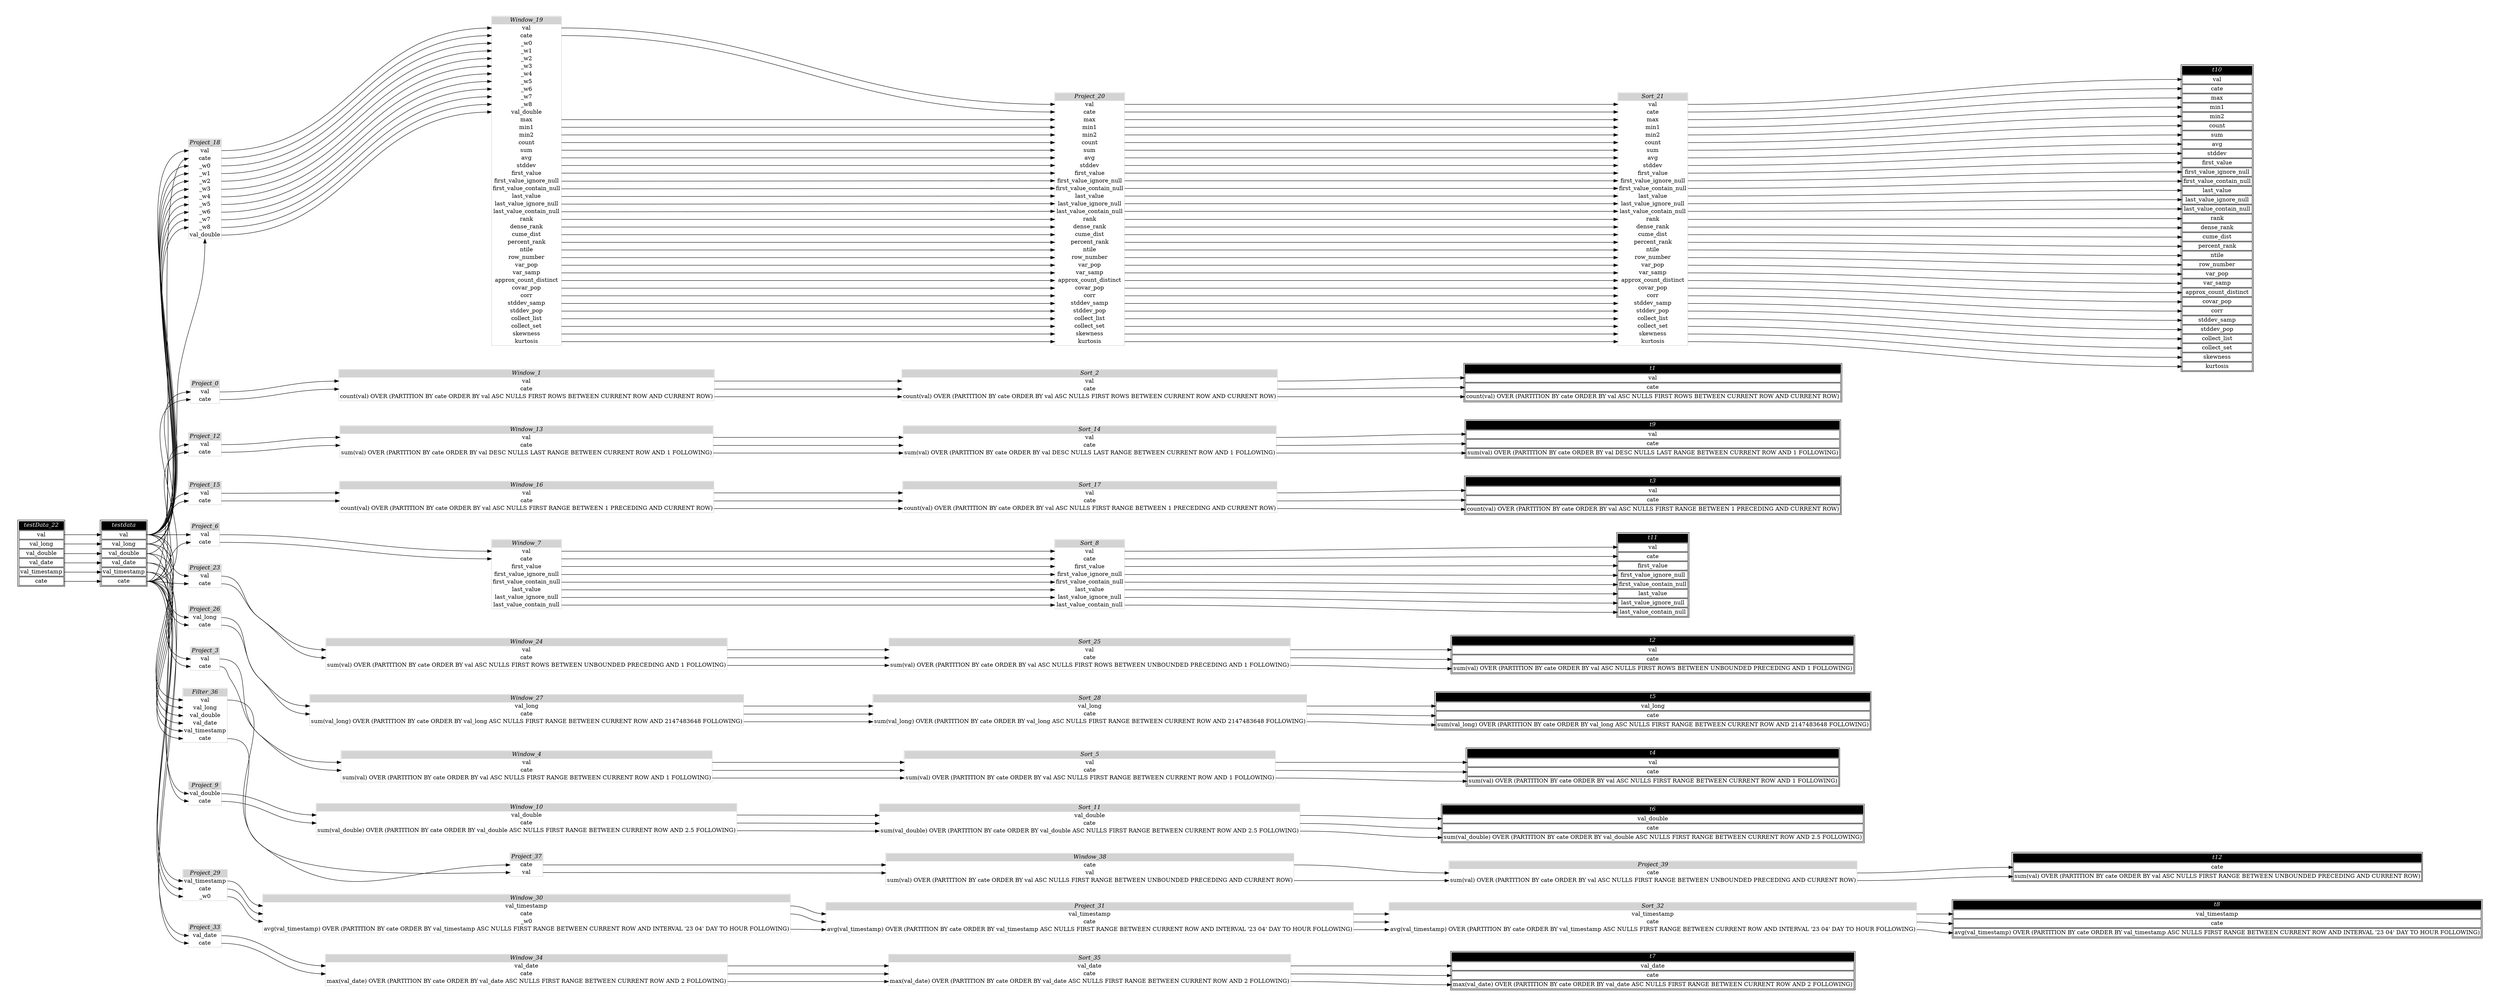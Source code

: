 // Automatically generated by SQLFlowTestSuite


digraph {
  graph [pad="0.5" nodesep="0.5" ranksep="1" fontname="Helvetica" rankdir=LR];
  node [shape=plaintext]

  
"Filter_36" [label=<
<table color="lightgray" border="1" cellborder="0" cellspacing="0">
  <tr><td bgcolor="lightgray" port="nodeName"><i>Filter_36</i></td></tr>
  <tr><td port="0">val</td></tr>
<tr><td port="1">val_long</td></tr>
<tr><td port="2">val_double</td></tr>
<tr><td port="3">val_date</td></tr>
<tr><td port="4">val_timestamp</td></tr>
<tr><td port="5">cate</td></tr>
</table>>];
     

"Project_0" [label=<
<table color="lightgray" border="1" cellborder="0" cellspacing="0">
  <tr><td bgcolor="lightgray" port="nodeName"><i>Project_0</i></td></tr>
  <tr><td port="0">val</td></tr>
<tr><td port="1">cate</td></tr>
</table>>];
     

"Project_12" [label=<
<table color="lightgray" border="1" cellborder="0" cellspacing="0">
  <tr><td bgcolor="lightgray" port="nodeName"><i>Project_12</i></td></tr>
  <tr><td port="0">val</td></tr>
<tr><td port="1">cate</td></tr>
</table>>];
     

"Project_15" [label=<
<table color="lightgray" border="1" cellborder="0" cellspacing="0">
  <tr><td bgcolor="lightgray" port="nodeName"><i>Project_15</i></td></tr>
  <tr><td port="0">val</td></tr>
<tr><td port="1">cate</td></tr>
</table>>];
     

"Project_18" [label=<
<table color="lightgray" border="1" cellborder="0" cellspacing="0">
  <tr><td bgcolor="lightgray" port="nodeName"><i>Project_18</i></td></tr>
  <tr><td port="0">val</td></tr>
<tr><td port="1">cate</td></tr>
<tr><td port="2">_w0</td></tr>
<tr><td port="3">_w1</td></tr>
<tr><td port="4">_w2</td></tr>
<tr><td port="5">_w3</td></tr>
<tr><td port="6">_w4</td></tr>
<tr><td port="7">_w5</td></tr>
<tr><td port="8">_w6</td></tr>
<tr><td port="9">_w7</td></tr>
<tr><td port="10">_w8</td></tr>
<tr><td port="11">val_double</td></tr>
</table>>];
     

"Project_20" [label=<
<table color="lightgray" border="1" cellborder="0" cellspacing="0">
  <tr><td bgcolor="lightgray" port="nodeName"><i>Project_20</i></td></tr>
  <tr><td port="0">val</td></tr>
<tr><td port="1">cate</td></tr>
<tr><td port="2">max</td></tr>
<tr><td port="3">min1</td></tr>
<tr><td port="4">min2</td></tr>
<tr><td port="5">count</td></tr>
<tr><td port="6">sum</td></tr>
<tr><td port="7">avg</td></tr>
<tr><td port="8">stddev</td></tr>
<tr><td port="9">first_value</td></tr>
<tr><td port="10">first_value_ignore_null</td></tr>
<tr><td port="11">first_value_contain_null</td></tr>
<tr><td port="12">last_value</td></tr>
<tr><td port="13">last_value_ignore_null</td></tr>
<tr><td port="14">last_value_contain_null</td></tr>
<tr><td port="15">rank</td></tr>
<tr><td port="16">dense_rank</td></tr>
<tr><td port="17">cume_dist</td></tr>
<tr><td port="18">percent_rank</td></tr>
<tr><td port="19">ntile</td></tr>
<tr><td port="20">row_number</td></tr>
<tr><td port="21">var_pop</td></tr>
<tr><td port="22">var_samp</td></tr>
<tr><td port="23">approx_count_distinct</td></tr>
<tr><td port="24">covar_pop</td></tr>
<tr><td port="25">corr</td></tr>
<tr><td port="26">stddev_samp</td></tr>
<tr><td port="27">stddev_pop</td></tr>
<tr><td port="28">collect_list</td></tr>
<tr><td port="29">collect_set</td></tr>
<tr><td port="30">skewness</td></tr>
<tr><td port="31">kurtosis</td></tr>
</table>>];
     

"Project_23" [label=<
<table color="lightgray" border="1" cellborder="0" cellspacing="0">
  <tr><td bgcolor="lightgray" port="nodeName"><i>Project_23</i></td></tr>
  <tr><td port="0">val</td></tr>
<tr><td port="1">cate</td></tr>
</table>>];
     

"Project_26" [label=<
<table color="lightgray" border="1" cellborder="0" cellspacing="0">
  <tr><td bgcolor="lightgray" port="nodeName"><i>Project_26</i></td></tr>
  <tr><td port="0">val_long</td></tr>
<tr><td port="1">cate</td></tr>
</table>>];
     

"Project_29" [label=<
<table color="lightgray" border="1" cellborder="0" cellspacing="0">
  <tr><td bgcolor="lightgray" port="nodeName"><i>Project_29</i></td></tr>
  <tr><td port="0">val_timestamp</td></tr>
<tr><td port="1">cate</td></tr>
<tr><td port="2">_w0</td></tr>
</table>>];
     

"Project_3" [label=<
<table color="lightgray" border="1" cellborder="0" cellspacing="0">
  <tr><td bgcolor="lightgray" port="nodeName"><i>Project_3</i></td></tr>
  <tr><td port="0">val</td></tr>
<tr><td port="1">cate</td></tr>
</table>>];
     

"Project_31" [label=<
<table color="lightgray" border="1" cellborder="0" cellspacing="0">
  <tr><td bgcolor="lightgray" port="nodeName"><i>Project_31</i></td></tr>
  <tr><td port="0">val_timestamp</td></tr>
<tr><td port="1">cate</td></tr>
<tr><td port="2">avg(val_timestamp) OVER (PARTITION BY cate ORDER BY val_timestamp ASC NULLS FIRST RANGE BETWEEN CURRENT ROW AND INTERVAL '23 04' DAY TO HOUR FOLLOWING)</td></tr>
</table>>];
     

"Project_33" [label=<
<table color="lightgray" border="1" cellborder="0" cellspacing="0">
  <tr><td bgcolor="lightgray" port="nodeName"><i>Project_33</i></td></tr>
  <tr><td port="0">val_date</td></tr>
<tr><td port="1">cate</td></tr>
</table>>];
     

"Project_37" [label=<
<table color="lightgray" border="1" cellborder="0" cellspacing="0">
  <tr><td bgcolor="lightgray" port="nodeName"><i>Project_37</i></td></tr>
  <tr><td port="0">cate</td></tr>
<tr><td port="1">val</td></tr>
</table>>];
     

"Project_39" [label=<
<table color="lightgray" border="1" cellborder="0" cellspacing="0">
  <tr><td bgcolor="lightgray" port="nodeName"><i>Project_39</i></td></tr>
  <tr><td port="0">cate</td></tr>
<tr><td port="1">sum(val) OVER (PARTITION BY cate ORDER BY val ASC NULLS FIRST RANGE BETWEEN UNBOUNDED PRECEDING AND CURRENT ROW)</td></tr>
</table>>];
     

"Project_6" [label=<
<table color="lightgray" border="1" cellborder="0" cellspacing="0">
  <tr><td bgcolor="lightgray" port="nodeName"><i>Project_6</i></td></tr>
  <tr><td port="0">val</td></tr>
<tr><td port="1">cate</td></tr>
</table>>];
     

"Project_9" [label=<
<table color="lightgray" border="1" cellborder="0" cellspacing="0">
  <tr><td bgcolor="lightgray" port="nodeName"><i>Project_9</i></td></tr>
  <tr><td port="0">val_double</td></tr>
<tr><td port="1">cate</td></tr>
</table>>];
     

"Sort_11" [label=<
<table color="lightgray" border="1" cellborder="0" cellspacing="0">
  <tr><td bgcolor="lightgray" port="nodeName"><i>Sort_11</i></td></tr>
  <tr><td port="0">val_double</td></tr>
<tr><td port="1">cate</td></tr>
<tr><td port="2">sum(val_double) OVER (PARTITION BY cate ORDER BY val_double ASC NULLS FIRST RANGE BETWEEN CURRENT ROW AND 2.5 FOLLOWING)</td></tr>
</table>>];
     

"Sort_14" [label=<
<table color="lightgray" border="1" cellborder="0" cellspacing="0">
  <tr><td bgcolor="lightgray" port="nodeName"><i>Sort_14</i></td></tr>
  <tr><td port="0">val</td></tr>
<tr><td port="1">cate</td></tr>
<tr><td port="2">sum(val) OVER (PARTITION BY cate ORDER BY val DESC NULLS LAST RANGE BETWEEN CURRENT ROW AND 1 FOLLOWING)</td></tr>
</table>>];
     

"Sort_17" [label=<
<table color="lightgray" border="1" cellborder="0" cellspacing="0">
  <tr><td bgcolor="lightgray" port="nodeName"><i>Sort_17</i></td></tr>
  <tr><td port="0">val</td></tr>
<tr><td port="1">cate</td></tr>
<tr><td port="2">count(val) OVER (PARTITION BY cate ORDER BY val ASC NULLS FIRST RANGE BETWEEN 1 PRECEDING AND CURRENT ROW)</td></tr>
</table>>];
     

"Sort_2" [label=<
<table color="lightgray" border="1" cellborder="0" cellspacing="0">
  <tr><td bgcolor="lightgray" port="nodeName"><i>Sort_2</i></td></tr>
  <tr><td port="0">val</td></tr>
<tr><td port="1">cate</td></tr>
<tr><td port="2">count(val) OVER (PARTITION BY cate ORDER BY val ASC NULLS FIRST ROWS BETWEEN CURRENT ROW AND CURRENT ROW)</td></tr>
</table>>];
     

"Sort_21" [label=<
<table color="lightgray" border="1" cellborder="0" cellspacing="0">
  <tr><td bgcolor="lightgray" port="nodeName"><i>Sort_21</i></td></tr>
  <tr><td port="0">val</td></tr>
<tr><td port="1">cate</td></tr>
<tr><td port="2">max</td></tr>
<tr><td port="3">min1</td></tr>
<tr><td port="4">min2</td></tr>
<tr><td port="5">count</td></tr>
<tr><td port="6">sum</td></tr>
<tr><td port="7">avg</td></tr>
<tr><td port="8">stddev</td></tr>
<tr><td port="9">first_value</td></tr>
<tr><td port="10">first_value_ignore_null</td></tr>
<tr><td port="11">first_value_contain_null</td></tr>
<tr><td port="12">last_value</td></tr>
<tr><td port="13">last_value_ignore_null</td></tr>
<tr><td port="14">last_value_contain_null</td></tr>
<tr><td port="15">rank</td></tr>
<tr><td port="16">dense_rank</td></tr>
<tr><td port="17">cume_dist</td></tr>
<tr><td port="18">percent_rank</td></tr>
<tr><td port="19">ntile</td></tr>
<tr><td port="20">row_number</td></tr>
<tr><td port="21">var_pop</td></tr>
<tr><td port="22">var_samp</td></tr>
<tr><td port="23">approx_count_distinct</td></tr>
<tr><td port="24">covar_pop</td></tr>
<tr><td port="25">corr</td></tr>
<tr><td port="26">stddev_samp</td></tr>
<tr><td port="27">stddev_pop</td></tr>
<tr><td port="28">collect_list</td></tr>
<tr><td port="29">collect_set</td></tr>
<tr><td port="30">skewness</td></tr>
<tr><td port="31">kurtosis</td></tr>
</table>>];
     

"Sort_25" [label=<
<table color="lightgray" border="1" cellborder="0" cellspacing="0">
  <tr><td bgcolor="lightgray" port="nodeName"><i>Sort_25</i></td></tr>
  <tr><td port="0">val</td></tr>
<tr><td port="1">cate</td></tr>
<tr><td port="2">sum(val) OVER (PARTITION BY cate ORDER BY val ASC NULLS FIRST ROWS BETWEEN UNBOUNDED PRECEDING AND 1 FOLLOWING)</td></tr>
</table>>];
     

"Sort_28" [label=<
<table color="lightgray" border="1" cellborder="0" cellspacing="0">
  <tr><td bgcolor="lightgray" port="nodeName"><i>Sort_28</i></td></tr>
  <tr><td port="0">val_long</td></tr>
<tr><td port="1">cate</td></tr>
<tr><td port="2">sum(val_long) OVER (PARTITION BY cate ORDER BY val_long ASC NULLS FIRST RANGE BETWEEN CURRENT ROW AND 2147483648 FOLLOWING)</td></tr>
</table>>];
     

"Sort_32" [label=<
<table color="lightgray" border="1" cellborder="0" cellspacing="0">
  <tr><td bgcolor="lightgray" port="nodeName"><i>Sort_32</i></td></tr>
  <tr><td port="0">val_timestamp</td></tr>
<tr><td port="1">cate</td></tr>
<tr><td port="2">avg(val_timestamp) OVER (PARTITION BY cate ORDER BY val_timestamp ASC NULLS FIRST RANGE BETWEEN CURRENT ROW AND INTERVAL '23 04' DAY TO HOUR FOLLOWING)</td></tr>
</table>>];
     

"Sort_35" [label=<
<table color="lightgray" border="1" cellborder="0" cellspacing="0">
  <tr><td bgcolor="lightgray" port="nodeName"><i>Sort_35</i></td></tr>
  <tr><td port="0">val_date</td></tr>
<tr><td port="1">cate</td></tr>
<tr><td port="2">max(val_date) OVER (PARTITION BY cate ORDER BY val_date ASC NULLS FIRST RANGE BETWEEN CURRENT ROW AND 2 FOLLOWING)</td></tr>
</table>>];
     

"Sort_5" [label=<
<table color="lightgray" border="1" cellborder="0" cellspacing="0">
  <tr><td bgcolor="lightgray" port="nodeName"><i>Sort_5</i></td></tr>
  <tr><td port="0">val</td></tr>
<tr><td port="1">cate</td></tr>
<tr><td port="2">sum(val) OVER (PARTITION BY cate ORDER BY val ASC NULLS FIRST RANGE BETWEEN CURRENT ROW AND 1 FOLLOWING)</td></tr>
</table>>];
     

"Sort_8" [label=<
<table color="lightgray" border="1" cellborder="0" cellspacing="0">
  <tr><td bgcolor="lightgray" port="nodeName"><i>Sort_8</i></td></tr>
  <tr><td port="0">val</td></tr>
<tr><td port="1">cate</td></tr>
<tr><td port="2">first_value</td></tr>
<tr><td port="3">first_value_ignore_null</td></tr>
<tr><td port="4">first_value_contain_null</td></tr>
<tr><td port="5">last_value</td></tr>
<tr><td port="6">last_value_ignore_null</td></tr>
<tr><td port="7">last_value_contain_null</td></tr>
</table>>];
     

"Window_1" [label=<
<table color="lightgray" border="1" cellborder="0" cellspacing="0">
  <tr><td bgcolor="lightgray" port="nodeName"><i>Window_1</i></td></tr>
  <tr><td port="0">val</td></tr>
<tr><td port="1">cate</td></tr>
<tr><td port="2">count(val) OVER (PARTITION BY cate ORDER BY val ASC NULLS FIRST ROWS BETWEEN CURRENT ROW AND CURRENT ROW)</td></tr>
</table>>];
     

"Window_10" [label=<
<table color="lightgray" border="1" cellborder="0" cellspacing="0">
  <tr><td bgcolor="lightgray" port="nodeName"><i>Window_10</i></td></tr>
  <tr><td port="0">val_double</td></tr>
<tr><td port="1">cate</td></tr>
<tr><td port="2">sum(val_double) OVER (PARTITION BY cate ORDER BY val_double ASC NULLS FIRST RANGE BETWEEN CURRENT ROW AND 2.5 FOLLOWING)</td></tr>
</table>>];
     

"Window_13" [label=<
<table color="lightgray" border="1" cellborder="0" cellspacing="0">
  <tr><td bgcolor="lightgray" port="nodeName"><i>Window_13</i></td></tr>
  <tr><td port="0">val</td></tr>
<tr><td port="1">cate</td></tr>
<tr><td port="2">sum(val) OVER (PARTITION BY cate ORDER BY val DESC NULLS LAST RANGE BETWEEN CURRENT ROW AND 1 FOLLOWING)</td></tr>
</table>>];
     

"Window_16" [label=<
<table color="lightgray" border="1" cellborder="0" cellspacing="0">
  <tr><td bgcolor="lightgray" port="nodeName"><i>Window_16</i></td></tr>
  <tr><td port="0">val</td></tr>
<tr><td port="1">cate</td></tr>
<tr><td port="2">count(val) OVER (PARTITION BY cate ORDER BY val ASC NULLS FIRST RANGE BETWEEN 1 PRECEDING AND CURRENT ROW)</td></tr>
</table>>];
     

"Window_19" [label=<
<table color="lightgray" border="1" cellborder="0" cellspacing="0">
  <tr><td bgcolor="lightgray" port="nodeName"><i>Window_19</i></td></tr>
  <tr><td port="0">val</td></tr>
<tr><td port="1">cate</td></tr>
<tr><td port="2">_w0</td></tr>
<tr><td port="3">_w1</td></tr>
<tr><td port="4">_w2</td></tr>
<tr><td port="5">_w3</td></tr>
<tr><td port="6">_w4</td></tr>
<tr><td port="7">_w5</td></tr>
<tr><td port="8">_w6</td></tr>
<tr><td port="9">_w7</td></tr>
<tr><td port="10">_w8</td></tr>
<tr><td port="11">val_double</td></tr>
<tr><td port="12">max</td></tr>
<tr><td port="13">min1</td></tr>
<tr><td port="14">min2</td></tr>
<tr><td port="15">count</td></tr>
<tr><td port="16">sum</td></tr>
<tr><td port="17">avg</td></tr>
<tr><td port="18">stddev</td></tr>
<tr><td port="19">first_value</td></tr>
<tr><td port="20">first_value_ignore_null</td></tr>
<tr><td port="21">first_value_contain_null</td></tr>
<tr><td port="22">last_value</td></tr>
<tr><td port="23">last_value_ignore_null</td></tr>
<tr><td port="24">last_value_contain_null</td></tr>
<tr><td port="25">rank</td></tr>
<tr><td port="26">dense_rank</td></tr>
<tr><td port="27">cume_dist</td></tr>
<tr><td port="28">percent_rank</td></tr>
<tr><td port="29">ntile</td></tr>
<tr><td port="30">row_number</td></tr>
<tr><td port="31">var_pop</td></tr>
<tr><td port="32">var_samp</td></tr>
<tr><td port="33">approx_count_distinct</td></tr>
<tr><td port="34">covar_pop</td></tr>
<tr><td port="35">corr</td></tr>
<tr><td port="36">stddev_samp</td></tr>
<tr><td port="37">stddev_pop</td></tr>
<tr><td port="38">collect_list</td></tr>
<tr><td port="39">collect_set</td></tr>
<tr><td port="40">skewness</td></tr>
<tr><td port="41">kurtosis</td></tr>
</table>>];
     

"Window_24" [label=<
<table color="lightgray" border="1" cellborder="0" cellspacing="0">
  <tr><td bgcolor="lightgray" port="nodeName"><i>Window_24</i></td></tr>
  <tr><td port="0">val</td></tr>
<tr><td port="1">cate</td></tr>
<tr><td port="2">sum(val) OVER (PARTITION BY cate ORDER BY val ASC NULLS FIRST ROWS BETWEEN UNBOUNDED PRECEDING AND 1 FOLLOWING)</td></tr>
</table>>];
     

"Window_27" [label=<
<table color="lightgray" border="1" cellborder="0" cellspacing="0">
  <tr><td bgcolor="lightgray" port="nodeName"><i>Window_27</i></td></tr>
  <tr><td port="0">val_long</td></tr>
<tr><td port="1">cate</td></tr>
<tr><td port="2">sum(val_long) OVER (PARTITION BY cate ORDER BY val_long ASC NULLS FIRST RANGE BETWEEN CURRENT ROW AND 2147483648 FOLLOWING)</td></tr>
</table>>];
     

"Window_30" [label=<
<table color="lightgray" border="1" cellborder="0" cellspacing="0">
  <tr><td bgcolor="lightgray" port="nodeName"><i>Window_30</i></td></tr>
  <tr><td port="0">val_timestamp</td></tr>
<tr><td port="1">cate</td></tr>
<tr><td port="2">_w0</td></tr>
<tr><td port="3">avg(val_timestamp) OVER (PARTITION BY cate ORDER BY val_timestamp ASC NULLS FIRST RANGE BETWEEN CURRENT ROW AND INTERVAL '23 04' DAY TO HOUR FOLLOWING)</td></tr>
</table>>];
     

"Window_34" [label=<
<table color="lightgray" border="1" cellborder="0" cellspacing="0">
  <tr><td bgcolor="lightgray" port="nodeName"><i>Window_34</i></td></tr>
  <tr><td port="0">val_date</td></tr>
<tr><td port="1">cate</td></tr>
<tr><td port="2">max(val_date) OVER (PARTITION BY cate ORDER BY val_date ASC NULLS FIRST RANGE BETWEEN CURRENT ROW AND 2 FOLLOWING)</td></tr>
</table>>];
     

"Window_38" [label=<
<table color="lightgray" border="1" cellborder="0" cellspacing="0">
  <tr><td bgcolor="lightgray" port="nodeName"><i>Window_38</i></td></tr>
  <tr><td port="0">cate</td></tr>
<tr><td port="1">val</td></tr>
<tr><td port="2">sum(val) OVER (PARTITION BY cate ORDER BY val ASC NULLS FIRST RANGE BETWEEN UNBOUNDED PRECEDING AND CURRENT ROW)</td></tr>
</table>>];
     

"Window_4" [label=<
<table color="lightgray" border="1" cellborder="0" cellspacing="0">
  <tr><td bgcolor="lightgray" port="nodeName"><i>Window_4</i></td></tr>
  <tr><td port="0">val</td></tr>
<tr><td port="1">cate</td></tr>
<tr><td port="2">sum(val) OVER (PARTITION BY cate ORDER BY val ASC NULLS FIRST RANGE BETWEEN CURRENT ROW AND 1 FOLLOWING)</td></tr>
</table>>];
     

"Window_7" [label=<
<table color="lightgray" border="1" cellborder="0" cellspacing="0">
  <tr><td bgcolor="lightgray" port="nodeName"><i>Window_7</i></td></tr>
  <tr><td port="0">val</td></tr>
<tr><td port="1">cate</td></tr>
<tr><td port="2">first_value</td></tr>
<tr><td port="3">first_value_ignore_null</td></tr>
<tr><td port="4">first_value_contain_null</td></tr>
<tr><td port="5">last_value</td></tr>
<tr><td port="6">last_value_ignore_null</td></tr>
<tr><td port="7">last_value_contain_null</td></tr>
</table>>];
     

"t1" [color="black" label=<
<table>
  <tr><td bgcolor="black" port="nodeName"><i><font color="white">t1</font></i></td></tr>
  <tr><td port="0">val</td></tr>
<tr><td port="1">cate</td></tr>
<tr><td port="2">count(val) OVER (PARTITION BY cate ORDER BY val ASC NULLS FIRST ROWS BETWEEN CURRENT ROW AND CURRENT ROW)</td></tr>
</table>>];
     

"t10" [color="black" label=<
<table>
  <tr><td bgcolor="black" port="nodeName"><i><font color="white">t10</font></i></td></tr>
  <tr><td port="0">val</td></tr>
<tr><td port="1">cate</td></tr>
<tr><td port="2">max</td></tr>
<tr><td port="3">min1</td></tr>
<tr><td port="4">min2</td></tr>
<tr><td port="5">count</td></tr>
<tr><td port="6">sum</td></tr>
<tr><td port="7">avg</td></tr>
<tr><td port="8">stddev</td></tr>
<tr><td port="9">first_value</td></tr>
<tr><td port="10">first_value_ignore_null</td></tr>
<tr><td port="11">first_value_contain_null</td></tr>
<tr><td port="12">last_value</td></tr>
<tr><td port="13">last_value_ignore_null</td></tr>
<tr><td port="14">last_value_contain_null</td></tr>
<tr><td port="15">rank</td></tr>
<tr><td port="16">dense_rank</td></tr>
<tr><td port="17">cume_dist</td></tr>
<tr><td port="18">percent_rank</td></tr>
<tr><td port="19">ntile</td></tr>
<tr><td port="20">row_number</td></tr>
<tr><td port="21">var_pop</td></tr>
<tr><td port="22">var_samp</td></tr>
<tr><td port="23">approx_count_distinct</td></tr>
<tr><td port="24">covar_pop</td></tr>
<tr><td port="25">corr</td></tr>
<tr><td port="26">stddev_samp</td></tr>
<tr><td port="27">stddev_pop</td></tr>
<tr><td port="28">collect_list</td></tr>
<tr><td port="29">collect_set</td></tr>
<tr><td port="30">skewness</td></tr>
<tr><td port="31">kurtosis</td></tr>
</table>>];
     

"t11" [color="black" label=<
<table>
  <tr><td bgcolor="black" port="nodeName"><i><font color="white">t11</font></i></td></tr>
  <tr><td port="0">val</td></tr>
<tr><td port="1">cate</td></tr>
<tr><td port="2">first_value</td></tr>
<tr><td port="3">first_value_ignore_null</td></tr>
<tr><td port="4">first_value_contain_null</td></tr>
<tr><td port="5">last_value</td></tr>
<tr><td port="6">last_value_ignore_null</td></tr>
<tr><td port="7">last_value_contain_null</td></tr>
</table>>];
     

"t12" [color="black" label=<
<table>
  <tr><td bgcolor="black" port="nodeName"><i><font color="white">t12</font></i></td></tr>
  <tr><td port="0">cate</td></tr>
<tr><td port="1">sum(val) OVER (PARTITION BY cate ORDER BY val ASC NULLS FIRST RANGE BETWEEN UNBOUNDED PRECEDING AND CURRENT ROW)</td></tr>
</table>>];
     

"t2" [color="black" label=<
<table>
  <tr><td bgcolor="black" port="nodeName"><i><font color="white">t2</font></i></td></tr>
  <tr><td port="0">val</td></tr>
<tr><td port="1">cate</td></tr>
<tr><td port="2">sum(val) OVER (PARTITION BY cate ORDER BY val ASC NULLS FIRST ROWS BETWEEN UNBOUNDED PRECEDING AND 1 FOLLOWING)</td></tr>
</table>>];
     

"t3" [color="black" label=<
<table>
  <tr><td bgcolor="black" port="nodeName"><i><font color="white">t3</font></i></td></tr>
  <tr><td port="0">val</td></tr>
<tr><td port="1">cate</td></tr>
<tr><td port="2">count(val) OVER (PARTITION BY cate ORDER BY val ASC NULLS FIRST RANGE BETWEEN 1 PRECEDING AND CURRENT ROW)</td></tr>
</table>>];
     

"t4" [color="black" label=<
<table>
  <tr><td bgcolor="black" port="nodeName"><i><font color="white">t4</font></i></td></tr>
  <tr><td port="0">val</td></tr>
<tr><td port="1">cate</td></tr>
<tr><td port="2">sum(val) OVER (PARTITION BY cate ORDER BY val ASC NULLS FIRST RANGE BETWEEN CURRENT ROW AND 1 FOLLOWING)</td></tr>
</table>>];
     

"t5" [color="black" label=<
<table>
  <tr><td bgcolor="black" port="nodeName"><i><font color="white">t5</font></i></td></tr>
  <tr><td port="0">val_long</td></tr>
<tr><td port="1">cate</td></tr>
<tr><td port="2">sum(val_long) OVER (PARTITION BY cate ORDER BY val_long ASC NULLS FIRST RANGE BETWEEN CURRENT ROW AND 2147483648 FOLLOWING)</td></tr>
</table>>];
     

"t6" [color="black" label=<
<table>
  <tr><td bgcolor="black" port="nodeName"><i><font color="white">t6</font></i></td></tr>
  <tr><td port="0">val_double</td></tr>
<tr><td port="1">cate</td></tr>
<tr><td port="2">sum(val_double) OVER (PARTITION BY cate ORDER BY val_double ASC NULLS FIRST RANGE BETWEEN CURRENT ROW AND 2.5 FOLLOWING)</td></tr>
</table>>];
     

"t7" [color="black" label=<
<table>
  <tr><td bgcolor="black" port="nodeName"><i><font color="white">t7</font></i></td></tr>
  <tr><td port="0">val_date</td></tr>
<tr><td port="1">cate</td></tr>
<tr><td port="2">max(val_date) OVER (PARTITION BY cate ORDER BY val_date ASC NULLS FIRST RANGE BETWEEN CURRENT ROW AND 2 FOLLOWING)</td></tr>
</table>>];
     

"t8" [color="black" label=<
<table>
  <tr><td bgcolor="black" port="nodeName"><i><font color="white">t8</font></i></td></tr>
  <tr><td port="0">val_timestamp</td></tr>
<tr><td port="1">cate</td></tr>
<tr><td port="2">avg(val_timestamp) OVER (PARTITION BY cate ORDER BY val_timestamp ASC NULLS FIRST RANGE BETWEEN CURRENT ROW AND INTERVAL '23 04' DAY TO HOUR FOLLOWING)</td></tr>
</table>>];
     

"t9" [color="black" label=<
<table>
  <tr><td bgcolor="black" port="nodeName"><i><font color="white">t9</font></i></td></tr>
  <tr><td port="0">val</td></tr>
<tr><td port="1">cate</td></tr>
<tr><td port="2">sum(val) OVER (PARTITION BY cate ORDER BY val DESC NULLS LAST RANGE BETWEEN CURRENT ROW AND 1 FOLLOWING)</td></tr>
</table>>];
     

"testData_22" [color="black" label=<
<table>
  <tr><td bgcolor="black" port="nodeName"><i><font color="white">testData_22</font></i></td></tr>
  <tr><td port="0">val</td></tr>
<tr><td port="1">val_long</td></tr>
<tr><td port="2">val_double</td></tr>
<tr><td port="3">val_date</td></tr>
<tr><td port="4">val_timestamp</td></tr>
<tr><td port="5">cate</td></tr>
</table>>];
     

"testdata" [color="black" label=<
<table>
  <tr><td bgcolor="black" port="nodeName"><i><font color="white">testdata</font></i></td></tr>
  <tr><td port="0">val</td></tr>
<tr><td port="1">val_long</td></tr>
<tr><td port="2">val_double</td></tr>
<tr><td port="3">val_date</td></tr>
<tr><td port="4">val_timestamp</td></tr>
<tr><td port="5">cate</td></tr>
</table>>];
     
  "Filter_36":0 -> "Project_37":1;
"Filter_36":5 -> "Project_37":0;
"Project_0":0 -> "Window_1":0;
"Project_0":1 -> "Window_1":1;
"Project_12":0 -> "Window_13":0;
"Project_12":1 -> "Window_13":1;
"Project_15":0 -> "Window_16":0;
"Project_15":1 -> "Window_16":1;
"Project_18":0 -> "Window_19":0;
"Project_18":1 -> "Window_19":1;
"Project_18":10 -> "Window_19":10;
"Project_18":11 -> "Window_19":11;
"Project_18":2 -> "Window_19":2;
"Project_18":3 -> "Window_19":3;
"Project_18":4 -> "Window_19":4;
"Project_18":5 -> "Window_19":5;
"Project_18":6 -> "Window_19":6;
"Project_18":7 -> "Window_19":7;
"Project_18":8 -> "Window_19":8;
"Project_18":9 -> "Window_19":9;
"Project_20":0 -> "Sort_21":0;
"Project_20":1 -> "Sort_21":1;
"Project_20":10 -> "Sort_21":10;
"Project_20":11 -> "Sort_21":11;
"Project_20":12 -> "Sort_21":12;
"Project_20":13 -> "Sort_21":13;
"Project_20":14 -> "Sort_21":14;
"Project_20":15 -> "Sort_21":15;
"Project_20":16 -> "Sort_21":16;
"Project_20":17 -> "Sort_21":17;
"Project_20":18 -> "Sort_21":18;
"Project_20":19 -> "Sort_21":19;
"Project_20":2 -> "Sort_21":2;
"Project_20":20 -> "Sort_21":20;
"Project_20":21 -> "Sort_21":21;
"Project_20":22 -> "Sort_21":22;
"Project_20":23 -> "Sort_21":23;
"Project_20":24 -> "Sort_21":24;
"Project_20":25 -> "Sort_21":25;
"Project_20":26 -> "Sort_21":26;
"Project_20":27 -> "Sort_21":27;
"Project_20":28 -> "Sort_21":28;
"Project_20":29 -> "Sort_21":29;
"Project_20":3 -> "Sort_21":3;
"Project_20":30 -> "Sort_21":30;
"Project_20":31 -> "Sort_21":31;
"Project_20":4 -> "Sort_21":4;
"Project_20":5 -> "Sort_21":5;
"Project_20":6 -> "Sort_21":6;
"Project_20":7 -> "Sort_21":7;
"Project_20":8 -> "Sort_21":8;
"Project_20":9 -> "Sort_21":9;
"Project_23":0 -> "Window_24":0;
"Project_23":1 -> "Window_24":1;
"Project_26":0 -> "Window_27":0;
"Project_26":1 -> "Window_27":1;
"Project_29":0 -> "Window_30":0;
"Project_29":1 -> "Window_30":1;
"Project_29":2 -> "Window_30":2;
"Project_3":0 -> "Window_4":0;
"Project_3":1 -> "Window_4":1;
"Project_31":0 -> "Sort_32":0;
"Project_31":1 -> "Sort_32":1;
"Project_31":2 -> "Sort_32":2;
"Project_33":0 -> "Window_34":0;
"Project_33":1 -> "Window_34":1;
"Project_37":0 -> "Window_38":0;
"Project_37":1 -> "Window_38":1;
"Project_39":0 -> "t12":0;
"Project_39":1 -> "t12":1;
"Project_6":0 -> "Window_7":0;
"Project_6":1 -> "Window_7":1;
"Project_9":0 -> "Window_10":0;
"Project_9":1 -> "Window_10":1;
"Sort_11":0 -> "t6":0;
"Sort_11":1 -> "t6":1;
"Sort_11":2 -> "t6":2;
"Sort_14":0 -> "t9":0;
"Sort_14":1 -> "t9":1;
"Sort_14":2 -> "t9":2;
"Sort_17":0 -> "t3":0;
"Sort_17":1 -> "t3":1;
"Sort_17":2 -> "t3":2;
"Sort_2":0 -> "t1":0;
"Sort_2":1 -> "t1":1;
"Sort_2":2 -> "t1":2;
"Sort_21":0 -> "t10":0;
"Sort_21":1 -> "t10":1;
"Sort_21":10 -> "t10":10;
"Sort_21":11 -> "t10":11;
"Sort_21":12 -> "t10":12;
"Sort_21":13 -> "t10":13;
"Sort_21":14 -> "t10":14;
"Sort_21":15 -> "t10":15;
"Sort_21":16 -> "t10":16;
"Sort_21":17 -> "t10":17;
"Sort_21":18 -> "t10":18;
"Sort_21":19 -> "t10":19;
"Sort_21":2 -> "t10":2;
"Sort_21":20 -> "t10":20;
"Sort_21":21 -> "t10":21;
"Sort_21":22 -> "t10":22;
"Sort_21":23 -> "t10":23;
"Sort_21":24 -> "t10":24;
"Sort_21":25 -> "t10":25;
"Sort_21":26 -> "t10":26;
"Sort_21":27 -> "t10":27;
"Sort_21":28 -> "t10":28;
"Sort_21":29 -> "t10":29;
"Sort_21":3 -> "t10":3;
"Sort_21":30 -> "t10":30;
"Sort_21":31 -> "t10":31;
"Sort_21":4 -> "t10":4;
"Sort_21":5 -> "t10":5;
"Sort_21":6 -> "t10":6;
"Sort_21":7 -> "t10":7;
"Sort_21":8 -> "t10":8;
"Sort_21":9 -> "t10":9;
"Sort_25":0 -> "t2":0;
"Sort_25":1 -> "t2":1;
"Sort_25":2 -> "t2":2;
"Sort_28":0 -> "t5":0;
"Sort_28":1 -> "t5":1;
"Sort_28":2 -> "t5":2;
"Sort_32":0 -> "t8":0;
"Sort_32":1 -> "t8":1;
"Sort_32":2 -> "t8":2;
"Sort_35":0 -> "t7":0;
"Sort_35":1 -> "t7":1;
"Sort_35":2 -> "t7":2;
"Sort_5":0 -> "t4":0;
"Sort_5":1 -> "t4":1;
"Sort_5":2 -> "t4":2;
"Sort_8":0 -> "t11":0;
"Sort_8":1 -> "t11":1;
"Sort_8":2 -> "t11":2;
"Sort_8":3 -> "t11":3;
"Sort_8":4 -> "t11":4;
"Sort_8":5 -> "t11":5;
"Sort_8":6 -> "t11":6;
"Sort_8":7 -> "t11":7;
"Window_1":0 -> "Sort_2":0;
"Window_1":1 -> "Sort_2":1;
"Window_1":2 -> "Sort_2":2;
"Window_10":0 -> "Sort_11":0;
"Window_10":1 -> "Sort_11":1;
"Window_10":2 -> "Sort_11":2;
"Window_13":0 -> "Sort_14":0;
"Window_13":1 -> "Sort_14":1;
"Window_13":2 -> "Sort_14":2;
"Window_16":0 -> "Sort_17":0;
"Window_16":1 -> "Sort_17":1;
"Window_16":2 -> "Sort_17":2;
"Window_19":0 -> "Project_20":0;
"Window_19":1 -> "Project_20":1;
"Window_19":12 -> "Project_20":2;
"Window_19":13 -> "Project_20":3;
"Window_19":14 -> "Project_20":4;
"Window_19":15 -> "Project_20":5;
"Window_19":16 -> "Project_20":6;
"Window_19":17 -> "Project_20":7;
"Window_19":18 -> "Project_20":8;
"Window_19":19 -> "Project_20":9;
"Window_19":20 -> "Project_20":10;
"Window_19":21 -> "Project_20":11;
"Window_19":22 -> "Project_20":12;
"Window_19":23 -> "Project_20":13;
"Window_19":24 -> "Project_20":14;
"Window_19":25 -> "Project_20":15;
"Window_19":26 -> "Project_20":16;
"Window_19":27 -> "Project_20":17;
"Window_19":28 -> "Project_20":18;
"Window_19":29 -> "Project_20":19;
"Window_19":30 -> "Project_20":20;
"Window_19":31 -> "Project_20":21;
"Window_19":32 -> "Project_20":22;
"Window_19":33 -> "Project_20":23;
"Window_19":34 -> "Project_20":24;
"Window_19":35 -> "Project_20":25;
"Window_19":36 -> "Project_20":26;
"Window_19":37 -> "Project_20":27;
"Window_19":38 -> "Project_20":28;
"Window_19":39 -> "Project_20":29;
"Window_19":40 -> "Project_20":30;
"Window_19":41 -> "Project_20":31;
"Window_24":0 -> "Sort_25":0;
"Window_24":1 -> "Sort_25":1;
"Window_24":2 -> "Sort_25":2;
"Window_27":0 -> "Sort_28":0;
"Window_27":1 -> "Sort_28":1;
"Window_27":2 -> "Sort_28":2;
"Window_30":0 -> "Project_31":0;
"Window_30":1 -> "Project_31":1;
"Window_30":3 -> "Project_31":2;
"Window_34":0 -> "Sort_35":0;
"Window_34":1 -> "Sort_35":1;
"Window_34":2 -> "Sort_35":2;
"Window_38":0 -> "Project_39":0;
"Window_38":2 -> "Project_39":1;
"Window_4":0 -> "Sort_5":0;
"Window_4":1 -> "Sort_5":1;
"Window_4":2 -> "Sort_5":2;
"Window_7":0 -> "Sort_8":0;
"Window_7":1 -> "Sort_8":1;
"Window_7":2 -> "Sort_8":2;
"Window_7":3 -> "Sort_8":3;
"Window_7":4 -> "Sort_8":4;
"Window_7":5 -> "Sort_8":5;
"Window_7":6 -> "Sort_8":6;
"Window_7":7 -> "Sort_8":7;
"testData_22":0 -> "testdata":0;
"testData_22":1 -> "testdata":1;
"testData_22":2 -> "testdata":2;
"testData_22":3 -> "testdata":3;
"testData_22":4 -> "testdata":4;
"testData_22":5 -> "testdata":5;
"testdata":0 -> "Filter_36":0;
"testdata":0 -> "Project_0":0;
"testdata":0 -> "Project_12":0;
"testdata":0 -> "Project_15":0;
"testdata":0 -> "Project_18":0;
"testdata":0 -> "Project_18":10;
"testdata":0 -> "Project_18":2;
"testdata":0 -> "Project_18":3;
"testdata":0 -> "Project_18":4;
"testdata":0 -> "Project_18":5;
"testdata":0 -> "Project_18":7;
"testdata":0 -> "Project_18":9;
"testdata":0 -> "Project_23":0;
"testdata":0 -> "Project_3":0;
"testdata":0 -> "Project_6":0;
"testdata":1 -> "Filter_36":1;
"testdata":1 -> "Project_18":6;
"testdata":1 -> "Project_18":8;
"testdata":1 -> "Project_26":0;
"testdata":2 -> "Filter_36":2;
"testdata":2 -> "Project_18":11;
"testdata":2 -> "Project_9":0;
"testdata":3 -> "Filter_36":3;
"testdata":3 -> "Project_33":0;
"testdata":4 -> "Filter_36":4;
"testdata":4 -> "Project_29":0;
"testdata":4 -> "Project_29":2;
"testdata":5 -> "Filter_36":5;
"testdata":5 -> "Project_0":1;
"testdata":5 -> "Project_12":1;
"testdata":5 -> "Project_15":1;
"testdata":5 -> "Project_18":1;
"testdata":5 -> "Project_23":1;
"testdata":5 -> "Project_26":1;
"testdata":5 -> "Project_29":1;
"testdata":5 -> "Project_3":1;
"testdata":5 -> "Project_33":1;
"testdata":5 -> "Project_6":1;
"testdata":5 -> "Project_9":1;
}
       